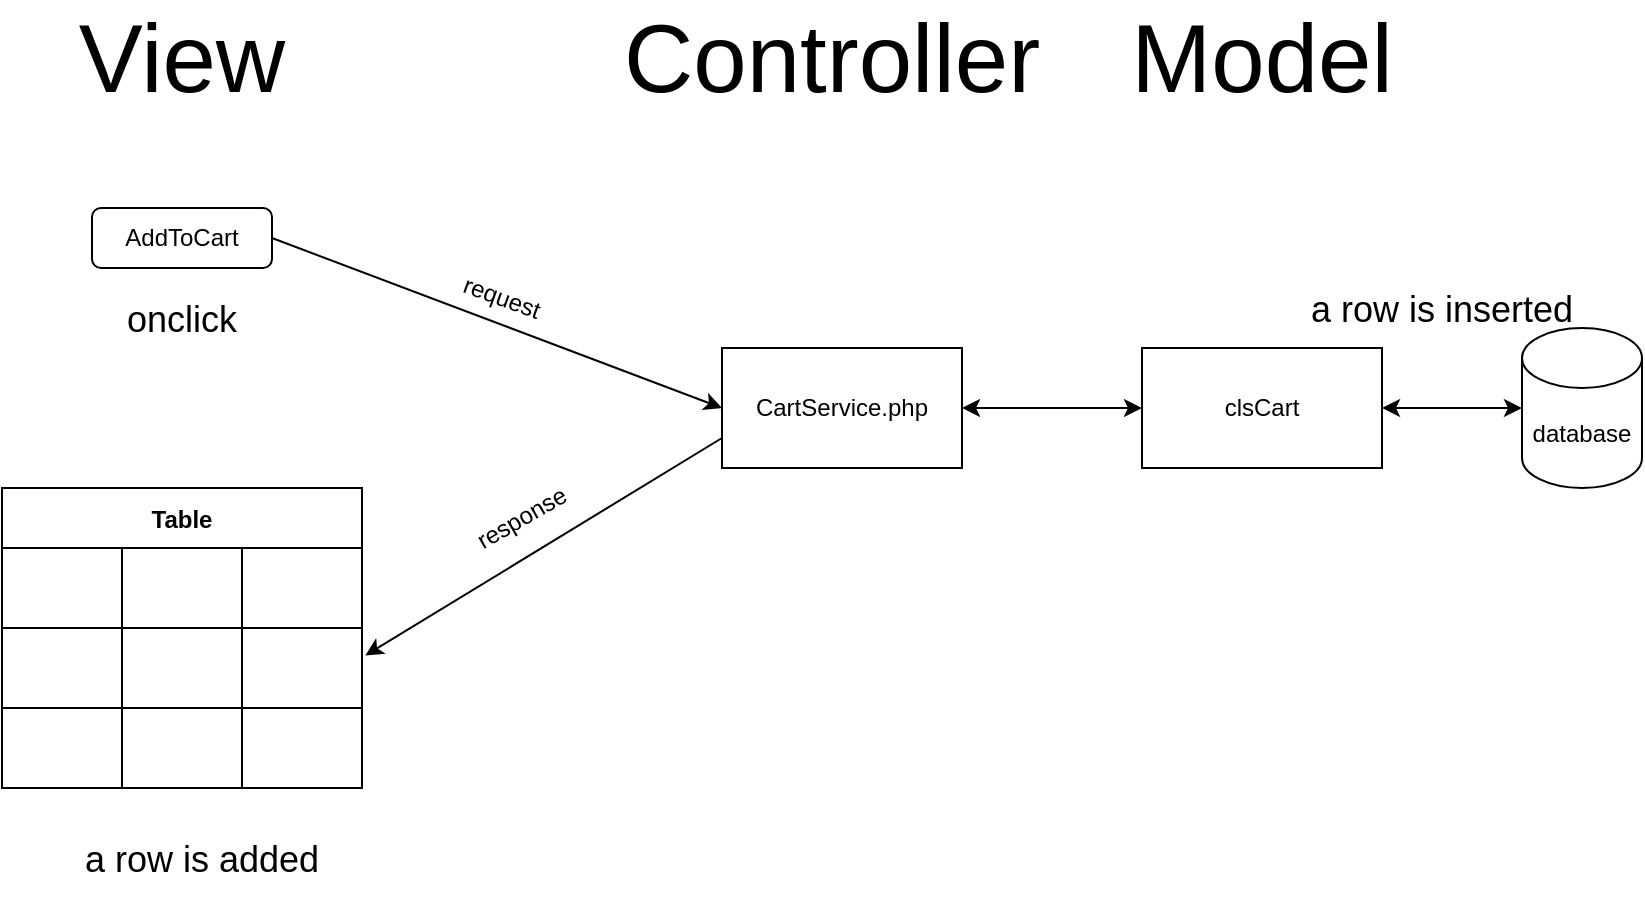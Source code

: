 <mxfile version="16.2.2" type="github"><diagram id="78CESXXKCfQVRrn1ISo5" name="Page-1"><mxGraphModel dx="1038" dy="539" grid="1" gridSize="10" guides="1" tooltips="1" connect="1" arrows="1" fold="1" page="1" pageScale="1" pageWidth="850" pageHeight="1100" math="0" shadow="0"><root><mxCell id="0"/><mxCell id="1" parent="0"/><mxCell id="IYD6KbB1bFR64_zEg58_-1" value="&lt;font style=&quot;font-size: 48px&quot;&gt;View&lt;/font&gt;" style="text;html=1;strokeColor=none;fillColor=none;align=center;verticalAlign=middle;whiteSpace=wrap;rounded=0;" vertex="1" parent="1"><mxGeometry x="70" y="110" width="60" height="30" as="geometry"/></mxCell><mxCell id="IYD6KbB1bFR64_zEg58_-2" value="&lt;font style=&quot;font-size: 48px&quot;&gt;Controller&lt;/font&gt;" style="text;html=1;strokeColor=none;fillColor=none;align=center;verticalAlign=middle;whiteSpace=wrap;rounded=0;" vertex="1" parent="1"><mxGeometry x="395" y="110" width="60" height="30" as="geometry"/></mxCell><mxCell id="IYD6KbB1bFR64_zEg58_-3" value="&lt;font style=&quot;font-size: 48px&quot;&gt;Model&lt;/font&gt;" style="text;html=1;strokeColor=none;fillColor=none;align=center;verticalAlign=middle;whiteSpace=wrap;rounded=0;" vertex="1" parent="1"><mxGeometry x="610" y="110" width="60" height="30" as="geometry"/></mxCell><mxCell id="IYD6KbB1bFR64_zEg58_-4" value="AddToCart" style="rounded=1;whiteSpace=wrap;html=1;" vertex="1" parent="1"><mxGeometry x="55" y="200" width="90" height="30" as="geometry"/></mxCell><mxCell id="IYD6KbB1bFR64_zEg58_-5" value="CartService.php" style="rounded=0;whiteSpace=wrap;html=1;" vertex="1" parent="1"><mxGeometry x="370" y="270" width="120" height="60" as="geometry"/></mxCell><mxCell id="IYD6KbB1bFR64_zEg58_-6" value="clsCart" style="rounded=0;whiteSpace=wrap;html=1;" vertex="1" parent="1"><mxGeometry x="580" y="270" width="120" height="60" as="geometry"/></mxCell><mxCell id="IYD6KbB1bFR64_zEg58_-7" value="database" style="shape=cylinder3;whiteSpace=wrap;html=1;boundedLbl=1;backgroundOutline=1;size=15;" vertex="1" parent="1"><mxGeometry x="770" y="260" width="60" height="80" as="geometry"/></mxCell><mxCell id="IYD6KbB1bFR64_zEg58_-8" value="" style="endArrow=classic;html=1;rounded=0;entryX=0;entryY=0.5;entryDx=0;entryDy=0;exitX=1;exitY=0.5;exitDx=0;exitDy=0;" edge="1" parent="1" source="IYD6KbB1bFR64_zEg58_-4" target="IYD6KbB1bFR64_zEg58_-5"><mxGeometry width="50" height="50" relative="1" as="geometry"><mxPoint x="400" y="300" as="sourcePoint"/><mxPoint x="450" y="250" as="targetPoint"/></mxGeometry></mxCell><mxCell id="IYD6KbB1bFR64_zEg58_-9" value="request" style="text;html=1;strokeColor=none;fillColor=none;align=center;verticalAlign=middle;whiteSpace=wrap;rounded=0;rotation=20;" vertex="1" parent="1"><mxGeometry x="230" y="230" width="60" height="30" as="geometry"/></mxCell><mxCell id="IYD6KbB1bFR64_zEg58_-10" value="Table" style="shape=table;startSize=30;container=1;collapsible=0;childLayout=tableLayout;fontStyle=1;align=center;" vertex="1" parent="1"><mxGeometry x="10" y="340" width="180" height="150" as="geometry"/></mxCell><mxCell id="IYD6KbB1bFR64_zEg58_-11" value="" style="shape=tableRow;horizontal=0;startSize=0;swimlaneHead=0;swimlaneBody=0;top=0;left=0;bottom=0;right=0;collapsible=0;dropTarget=0;fillColor=none;points=[[0,0.5],[1,0.5]];portConstraint=eastwest;" vertex="1" parent="IYD6KbB1bFR64_zEg58_-10"><mxGeometry y="30" width="180" height="40" as="geometry"/></mxCell><mxCell id="IYD6KbB1bFR64_zEg58_-12" value="" style="shape=partialRectangle;html=1;whiteSpace=wrap;connectable=0;fillColor=none;top=0;left=0;bottom=0;right=0;overflow=hidden;" vertex="1" parent="IYD6KbB1bFR64_zEg58_-11"><mxGeometry width="60" height="40" as="geometry"><mxRectangle width="60" height="40" as="alternateBounds"/></mxGeometry></mxCell><mxCell id="IYD6KbB1bFR64_zEg58_-13" value="" style="shape=partialRectangle;html=1;whiteSpace=wrap;connectable=0;fillColor=none;top=0;left=0;bottom=0;right=0;overflow=hidden;" vertex="1" parent="IYD6KbB1bFR64_zEg58_-11"><mxGeometry x="60" width="60" height="40" as="geometry"><mxRectangle width="60" height="40" as="alternateBounds"/></mxGeometry></mxCell><mxCell id="IYD6KbB1bFR64_zEg58_-14" value="" style="shape=partialRectangle;html=1;whiteSpace=wrap;connectable=0;fillColor=none;top=0;left=0;bottom=0;right=0;overflow=hidden;" vertex="1" parent="IYD6KbB1bFR64_zEg58_-11"><mxGeometry x="120" width="60" height="40" as="geometry"><mxRectangle width="60" height="40" as="alternateBounds"/></mxGeometry></mxCell><mxCell id="IYD6KbB1bFR64_zEg58_-15" value="" style="shape=tableRow;horizontal=0;startSize=0;swimlaneHead=0;swimlaneBody=0;top=0;left=0;bottom=0;right=0;collapsible=0;dropTarget=0;fillColor=none;points=[[0,0.5],[1,0.5]];portConstraint=eastwest;" vertex="1" parent="IYD6KbB1bFR64_zEg58_-10"><mxGeometry y="70" width="180" height="40" as="geometry"/></mxCell><mxCell id="IYD6KbB1bFR64_zEg58_-16" value="" style="shape=partialRectangle;html=1;whiteSpace=wrap;connectable=0;fillColor=none;top=0;left=0;bottom=0;right=0;overflow=hidden;" vertex="1" parent="IYD6KbB1bFR64_zEg58_-15"><mxGeometry width="60" height="40" as="geometry"><mxRectangle width="60" height="40" as="alternateBounds"/></mxGeometry></mxCell><mxCell id="IYD6KbB1bFR64_zEg58_-17" value="" style="shape=partialRectangle;html=1;whiteSpace=wrap;connectable=0;fillColor=none;top=0;left=0;bottom=0;right=0;overflow=hidden;" vertex="1" parent="IYD6KbB1bFR64_zEg58_-15"><mxGeometry x="60" width="60" height="40" as="geometry"><mxRectangle width="60" height="40" as="alternateBounds"/></mxGeometry></mxCell><mxCell id="IYD6KbB1bFR64_zEg58_-18" value="" style="shape=partialRectangle;html=1;whiteSpace=wrap;connectable=0;fillColor=none;top=0;left=0;bottom=0;right=0;overflow=hidden;" vertex="1" parent="IYD6KbB1bFR64_zEg58_-15"><mxGeometry x="120" width="60" height="40" as="geometry"><mxRectangle width="60" height="40" as="alternateBounds"/></mxGeometry></mxCell><mxCell id="IYD6KbB1bFR64_zEg58_-19" value="" style="shape=tableRow;horizontal=0;startSize=0;swimlaneHead=0;swimlaneBody=0;top=0;left=0;bottom=0;right=0;collapsible=0;dropTarget=0;fillColor=none;points=[[0,0.5],[1,0.5]];portConstraint=eastwest;" vertex="1" parent="IYD6KbB1bFR64_zEg58_-10"><mxGeometry y="110" width="180" height="40" as="geometry"/></mxCell><mxCell id="IYD6KbB1bFR64_zEg58_-20" value="" style="shape=partialRectangle;html=1;whiteSpace=wrap;connectable=0;fillColor=none;top=0;left=0;bottom=0;right=0;overflow=hidden;" vertex="1" parent="IYD6KbB1bFR64_zEg58_-19"><mxGeometry width="60" height="40" as="geometry"><mxRectangle width="60" height="40" as="alternateBounds"/></mxGeometry></mxCell><mxCell id="IYD6KbB1bFR64_zEg58_-21" value="" style="shape=partialRectangle;html=1;whiteSpace=wrap;connectable=0;fillColor=none;top=0;left=0;bottom=0;right=0;overflow=hidden;" vertex="1" parent="IYD6KbB1bFR64_zEg58_-19"><mxGeometry x="60" width="60" height="40" as="geometry"><mxRectangle width="60" height="40" as="alternateBounds"/></mxGeometry></mxCell><mxCell id="IYD6KbB1bFR64_zEg58_-22" value="" style="shape=partialRectangle;html=1;whiteSpace=wrap;connectable=0;fillColor=none;top=0;left=0;bottom=0;right=0;overflow=hidden;" vertex="1" parent="IYD6KbB1bFR64_zEg58_-19"><mxGeometry x="120" width="60" height="40" as="geometry"><mxRectangle width="60" height="40" as="alternateBounds"/></mxGeometry></mxCell><mxCell id="IYD6KbB1bFR64_zEg58_-23" value="" style="endArrow=classic;html=1;rounded=0;exitX=0;exitY=0.75;exitDx=0;exitDy=0;entryX=1.009;entryY=0.345;entryDx=0;entryDy=0;entryPerimeter=0;" edge="1" parent="1" source="IYD6KbB1bFR64_zEg58_-5" target="IYD6KbB1bFR64_zEg58_-15"><mxGeometry width="50" height="50" relative="1" as="geometry"><mxPoint x="400" y="300" as="sourcePoint"/><mxPoint x="450" y="250" as="targetPoint"/></mxGeometry></mxCell><mxCell id="IYD6KbB1bFR64_zEg58_-24" value="response" style="text;html=1;strokeColor=none;fillColor=none;align=center;verticalAlign=middle;whiteSpace=wrap;rounded=0;rotation=-30;" vertex="1" parent="1"><mxGeometry x="240" y="340" width="60" height="30" as="geometry"/></mxCell><mxCell id="IYD6KbB1bFR64_zEg58_-26" value="" style="endArrow=classic;startArrow=classic;html=1;rounded=0;entryX=0;entryY=0.5;entryDx=0;entryDy=0;exitX=1;exitY=0.5;exitDx=0;exitDy=0;" edge="1" parent="1" source="IYD6KbB1bFR64_zEg58_-5" target="IYD6KbB1bFR64_zEg58_-6"><mxGeometry width="50" height="50" relative="1" as="geometry"><mxPoint x="500" y="310" as="sourcePoint"/><mxPoint x="450" y="250" as="targetPoint"/></mxGeometry></mxCell><mxCell id="IYD6KbB1bFR64_zEg58_-27" value="" style="endArrow=classic;startArrow=classic;html=1;rounded=0;entryX=0;entryY=0.5;entryDx=0;entryDy=0;entryPerimeter=0;exitX=1;exitY=0.5;exitDx=0;exitDy=0;" edge="1" parent="1" source="IYD6KbB1bFR64_zEg58_-6" target="IYD6KbB1bFR64_zEg58_-7"><mxGeometry width="50" height="50" relative="1" as="geometry"><mxPoint x="400" y="300" as="sourcePoint"/><mxPoint x="450" y="250" as="targetPoint"/></mxGeometry></mxCell><mxCell id="IYD6KbB1bFR64_zEg58_-30" value="&lt;font style=&quot;font-size: 18px&quot;&gt;onclick&lt;/font&gt;" style="text;html=1;strokeColor=none;fillColor=none;align=center;verticalAlign=middle;whiteSpace=wrap;rounded=0;fontSize=48;" vertex="1" parent="1"><mxGeometry x="70" y="240" width="60" height="10" as="geometry"/></mxCell><mxCell id="IYD6KbB1bFR64_zEg58_-31" style="edgeStyle=orthogonalEdgeStyle;rounded=0;orthogonalLoop=1;jettySize=auto;html=1;exitX=0.5;exitY=1;exitDx=0;exitDy=0;fontSize=18;" edge="1" parent="1" source="IYD6KbB1bFR64_zEg58_-30" target="IYD6KbB1bFR64_zEg58_-30"><mxGeometry relative="1" as="geometry"/></mxCell><mxCell id="IYD6KbB1bFR64_zEg58_-33" value="&lt;font style=&quot;font-size: 18px&quot;&gt;a row is added&lt;/font&gt;" style="text;html=1;strokeColor=none;fillColor=none;align=center;verticalAlign=middle;whiteSpace=wrap;rounded=0;fontSize=48;" vertex="1" parent="1"><mxGeometry x="10" y="510" width="200" height="10" as="geometry"/></mxCell><mxCell id="IYD6KbB1bFR64_zEg58_-34" value="&lt;font style=&quot;font-size: 18px&quot;&gt;a row is inserted&lt;/font&gt;" style="text;html=1;strokeColor=none;fillColor=none;align=center;verticalAlign=middle;whiteSpace=wrap;rounded=0;fontSize=48;" vertex="1" parent="1"><mxGeometry x="630" y="220" width="200" height="40" as="geometry"/></mxCell></root></mxGraphModel></diagram></mxfile>